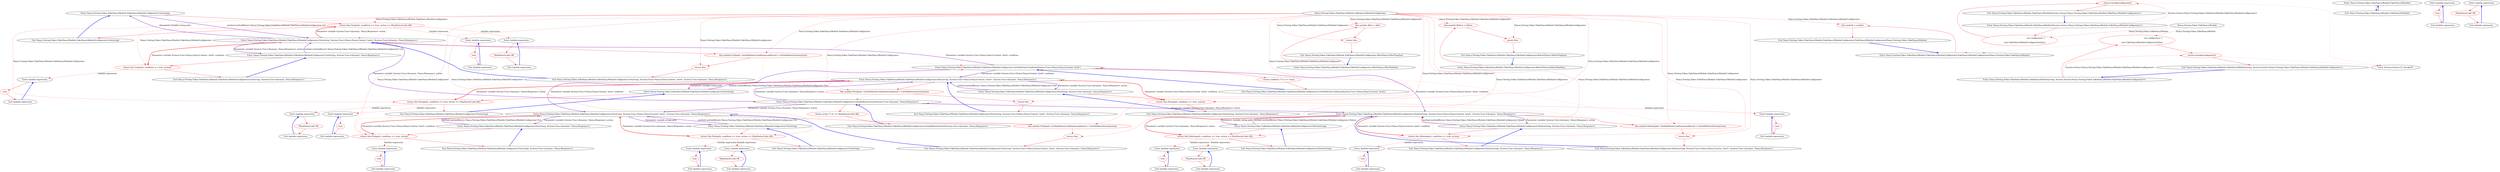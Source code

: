 digraph  {
m0_43 [label="Entry Nancy.Testing.Fakes.FakeNancyModule.FakeNancyModuleConfigurator.Get(string)", span="124-124", cluster="Nancy.Testing.Fakes.FakeNancyModule.FakeNancyModuleConfigurator.Get(string)", file="FakeNancyModule.cs"];
m0_44 [label="return this.Get(path, condition => true, action => HttpStatusCode.OK);", span="126-126", cluster="Nancy.Testing.Fakes.FakeNancyModule.FakeNancyModuleConfigurator.Get(string)", color=red, community=0, file="FakeNancyModule.cs"];
m0_45 [label="Exit Nancy.Testing.Fakes.FakeNancyModule.FakeNancyModuleConfigurator.Get(string)", span="124-124", cluster="Nancy.Testing.Fakes.FakeNancyModule.FakeNancyModuleConfigurator.Get(string)", file="FakeNancyModule.cs"];
m0_41 [label="Entry Nancy.Testing.Fakes.FakeNancyModule.FakeNancyModuleConfigurator.GetSafeRouteCondition(System.Func<Nancy.NancyContext, bool>)", span="231-231", cluster="Nancy.Testing.Fakes.FakeNancyModule.FakeNancyModuleConfigurator.GetSafeRouteCondition(System.Func<Nancy.NancyContext, bool>)", file="FakeNancyModule.cs"];
m0_105 [label="return condition ?? (x => true);", span="233-233", cluster="Nancy.Testing.Fakes.FakeNancyModule.FakeNancyModuleConfigurator.GetSafeRouteCondition(System.Func<Nancy.NancyContext, bool>)", color=red, community=0, file="FakeNancyModule.cs"];
m0_106 [label="Exit Nancy.Testing.Fakes.FakeNancyModule.FakeNancyModuleConfigurator.GetSafeRouteCondition(System.Func<Nancy.NancyContext, bool>)", span="231-231", cluster="Nancy.Testing.Fakes.FakeNancyModule.FakeNancyModuleConfigurator.GetSafeRouteCondition(System.Func<Nancy.NancyContext, bool>)", file="FakeNancyModule.cs"];
m0_65 [label="Entry Nancy.Testing.Fakes.FakeNancyModule.FakeNancyModuleConfigurator.Post(string, System.Func<Nancy.NancyContext, bool>, System.Func<dynamic, Nancy.Response>)", span="184-184", cluster="Nancy.Testing.Fakes.FakeNancyModule.FakeNancyModuleConfigurator.Post(string, System.Func<Nancy.NancyContext, bool>, System.Func<dynamic, Nancy.Response>)", file="FakeNancyModule.cs"];
m0_78 [label="this.module.Post[path, GetSafeRouteCondition(condition)] = GetSafeRouteAction(action)", span="186-186", cluster="Nancy.Testing.Fakes.FakeNancyModule.FakeNancyModuleConfigurator.Post(string, System.Func<Nancy.NancyContext, bool>, System.Func<dynamic, Nancy.Response>)", color=red, community=0, file="FakeNancyModule.cs"];
m0_79 [label="return this;", span="187-187", cluster="Nancy.Testing.Fakes.FakeNancyModule.FakeNancyModuleConfigurator.Post(string, System.Func<Nancy.NancyContext, bool>, System.Func<dynamic, Nancy.Response>)", color=red, community=0, file="FakeNancyModule.cs"];
m0_80 [label="Exit Nancy.Testing.Fakes.FakeNancyModule.FakeNancyModuleConfigurator.Post(string, System.Func<Nancy.NancyContext, bool>, System.Func<dynamic, Nancy.Response>)", span="184-184", cluster="Nancy.Testing.Fakes.FakeNancyModule.FakeNancyModuleConfigurator.Post(string, System.Func<Nancy.NancyContext, bool>, System.Func<dynamic, Nancy.Response>)", file="FakeNancyModule.cs"];
m0_22 [label="Entry Nancy.Testing.Fakes.FakeNancyModule.FakeNancyModuleConfigurator.Delete(string)", span="88-88", cluster="Nancy.Testing.Fakes.FakeNancyModule.FakeNancyModuleConfigurator.Delete(string)", file="FakeNancyModule.cs"];
m0_23 [label="return this.Delete(path, condition => true, action => HttpStatusCode.OK);", span="90-90", cluster="Nancy.Testing.Fakes.FakeNancyModule.FakeNancyModuleConfigurator.Delete(string)", color=red, community=0, file="FakeNancyModule.cs"];
m0_24 [label="Exit Nancy.Testing.Fakes.FakeNancyModule.FakeNancyModuleConfigurator.Delete(string)", span="88-88", cluster="Nancy.Testing.Fakes.FakeNancyModule.FakeNancyModuleConfigurator.Delete(string)", file="FakeNancyModule.cs"];
m0_53 [label="Entry Nancy.Testing.Fakes.FakeNancyModule.FakeNancyModuleConfigurator.Get(string, System.Func<dynamic, Nancy.Response>)", span="136-136", cluster="Nancy.Testing.Fakes.FakeNancyModule.FakeNancyModuleConfigurator.Get(string, System.Func<dynamic, Nancy.Response>)", file="FakeNancyModule.cs"];
m0_54 [label="return this.Get(path, condition => true, action);", span="138-138", cluster="Nancy.Testing.Fakes.FakeNancyModule.FakeNancyModuleConfigurator.Get(string, System.Func<dynamic, Nancy.Response>)", color=red, community=0, file="FakeNancyModule.cs"];
m0_55 [label="Exit Nancy.Testing.Fakes.FakeNancyModule.FakeNancyModuleConfigurator.Get(string, System.Func<dynamic, Nancy.Response>)", span="136-136", cluster="Nancy.Testing.Fakes.FakeNancyModule.FakeNancyModuleConfigurator.Get(string, System.Func<dynamic, Nancy.Response>)", file="FakeNancyModule.cs"];
m0_0 [label="Entry Nancy.Testing.Fakes.FakeNancyModule.FakeNancyModule()", span="12-12", cluster="Nancy.Testing.Fakes.FakeNancyModule.FakeNancyModule()", file="FakeNancyModule.cs"];
m0_1 [label="Exit Nancy.Testing.Fakes.FakeNancyModule.FakeNancyModule()", span="12-12", cluster="Nancy.Testing.Fakes.FakeNancyModule.FakeNancyModule()", file="FakeNancyModule.cs"];
m0_7 [label="Entry System.Action<T>.Invoke(T)", span="0-0", cluster="System.Action<T>.Invoke(T)", file="FakeNancyModule.cs"];
m0_42 [label="Entry Nancy.Testing.Fakes.FakeNancyModule.FakeNancyModuleConfigurator.GetSafeRouteAction(System.Func<dynamic, Nancy.Response>)", span="226-226", cluster="Nancy.Testing.Fakes.FakeNancyModule.FakeNancyModuleConfigurator.GetSafeRouteAction(System.Func<dynamic, Nancy.Response>)", file="FakeNancyModule.cs"];
m0_100 [label="return action ?? (x => HttpStatusCode.OK);", span="228-228", cluster="Nancy.Testing.Fakes.FakeNancyModule.FakeNancyModuleConfigurator.GetSafeRouteAction(System.Func<dynamic, Nancy.Response>)", color=red, community=0, file="FakeNancyModule.cs"];
m0_101 [label="Exit Nancy.Testing.Fakes.FakeNancyModule.FakeNancyModuleConfigurator.GetSafeRouteAction(System.Func<dynamic, Nancy.Response>)", span="226-226", cluster="Nancy.Testing.Fakes.FakeNancyModule.FakeNancyModuleConfigurator.GetSafeRouteAction(System.Func<dynamic, Nancy.Response>)", file="FakeNancyModule.cs"];
m0_72 [label="Entry Nancy.Testing.Fakes.FakeNancyModule.FakeNancyModuleConfigurator.Post(string, System.Func<dynamic, Nancy.Response>)", span="172-172", cluster="Nancy.Testing.Fakes.FakeNancyModule.FakeNancyModuleConfigurator.Post(string, System.Func<dynamic, Nancy.Response>)", file="FakeNancyModule.cs"];
m0_73 [label="return this.Post(path, condition => true, action);", span="174-174", cluster="Nancy.Testing.Fakes.FakeNancyModule.FakeNancyModuleConfigurator.Post(string, System.Func<dynamic, Nancy.Response>)", color=red, community=0, file="FakeNancyModule.cs"];
m0_74 [label="Exit Nancy.Testing.Fakes.FakeNancyModule.FakeNancyModuleConfigurator.Post(string, System.Func<dynamic, Nancy.Response>)", span="172-172", cluster="Nancy.Testing.Fakes.FakeNancyModule.FakeNancyModuleConfigurator.Post(string, System.Func<dynamic, Nancy.Response>)", file="FakeNancyModule.cs"];
m0_8 [label="Entry Nancy.Testing.Fakes.FakeNancyModule.FakeNancyModule(string, System.Action<Nancy.Testing.Fakes.FakeNancyModule.FakeNancyModuleConfigurator>)", span="33-33", cluster="Nancy.Testing.Fakes.FakeNancyModule.FakeNancyModule(string, System.Action<Nancy.Testing.Fakes.FakeNancyModule.FakeNancyModuleConfigurator>)", file="FakeNancyModule.cs"];
m0_9 [label="var configurator =\r\n                new FakeNancyModuleConfigurator(this)", span="36-37", cluster="Nancy.Testing.Fakes.FakeNancyModule.FakeNancyModule(string, System.Action<Nancy.Testing.Fakes.FakeNancyModule.FakeNancyModuleConfigurator>)", color=red, community=1, file="FakeNancyModule.cs"];
m0_10 [label="closure.Invoke(configurator)", span="39-39", cluster="Nancy.Testing.Fakes.FakeNancyModule.FakeNancyModule(string, System.Action<Nancy.Testing.Fakes.FakeNancyModule.FakeNancyModuleConfigurator>)", color=red, community=0, file="FakeNancyModule.cs"];
m0_11 [label="Exit Nancy.Testing.Fakes.FakeNancyModule.FakeNancyModule(string, System.Action<Nancy.Testing.Fakes.FakeNancyModule.FakeNancyModuleConfigurator>)", span="33-33", cluster="Nancy.Testing.Fakes.FakeNancyModule.FakeNancyModule(string, System.Action<Nancy.Testing.Fakes.FakeNancyModule.FakeNancyModuleConfigurator>)", file="FakeNancyModule.cs"];
m0_91 [label="Entry Nancy.Testing.Fakes.FakeNancyModule.FakeNancyModuleConfigurator.Put(string, System.Func<dynamic, Nancy.Response>)", span="208-208", cluster="Nancy.Testing.Fakes.FakeNancyModule.FakeNancyModuleConfigurator.Put(string, System.Func<dynamic, Nancy.Response>)", file="FakeNancyModule.cs"];
m0_92 [label="return this.Put(path, condition => true, action);", span="210-210", cluster="Nancy.Testing.Fakes.FakeNancyModule.FakeNancyModuleConfigurator.Put(string, System.Func<dynamic, Nancy.Response>)", color=red, community=0, file="FakeNancyModule.cs"];
m0_93 [label="Exit Nancy.Testing.Fakes.FakeNancyModule.FakeNancyModuleConfigurator.Put(string, System.Func<dynamic, Nancy.Response>)", span="208-208", cluster="Nancy.Testing.Fakes.FakeNancyModule.FakeNancyModuleConfigurator.Put(string, System.Func<dynamic, Nancy.Response>)", file="FakeNancyModule.cs"];
m0_6 [label="Entry Nancy.Testing.Fakes.FakeNancyModule.FakeNancyModuleConfigurator.FakeNancyModuleConfigurator(Nancy.Testing.Fakes.FakeNancyModule)", span="53-53", cluster="Nancy.Testing.Fakes.FakeNancyModule.FakeNancyModuleConfigurator.FakeNancyModuleConfigurator(Nancy.Testing.Fakes.FakeNancyModule)", file="FakeNancyModule.cs"];
m0_12 [label="this.module = module", span="55-55", cluster="Nancy.Testing.Fakes.FakeNancyModule.FakeNancyModuleConfigurator.FakeNancyModuleConfigurator(Nancy.Testing.Fakes.FakeNancyModule)", color=red, community=0, file="FakeNancyModule.cs"];
m0_13 [label="Exit Nancy.Testing.Fakes.FakeNancyModule.FakeNancyModuleConfigurator.FakeNancyModuleConfigurator(Nancy.Testing.Fakes.FakeNancyModule)", span="53-53", cluster="Nancy.Testing.Fakes.FakeNancyModule.FakeNancyModuleConfigurator.FakeNancyModuleConfigurator(Nancy.Testing.Fakes.FakeNancyModule)", file="FakeNancyModule.cs"];
m0_14 [label="Entry Nancy.Testing.Fakes.FakeNancyModule.FakeNancyModuleConfigurator.After(Nancy.AfterPipeline)", span="63-63", cluster="Nancy.Testing.Fakes.FakeNancyModule.FakeNancyModuleConfigurator.After(Nancy.AfterPipeline)", file="FakeNancyModule.cs"];
m0_15 [label="this.module.After = after", span="65-65", cluster="Nancy.Testing.Fakes.FakeNancyModule.FakeNancyModuleConfigurator.After(Nancy.AfterPipeline)", color=red, community=0, file="FakeNancyModule.cs"];
m0_16 [label="return this;", span="67-67", cluster="Nancy.Testing.Fakes.FakeNancyModule.FakeNancyModuleConfigurator.After(Nancy.AfterPipeline)", color=red, community=0, file="FakeNancyModule.cs"];
m0_17 [label="Exit Nancy.Testing.Fakes.FakeNancyModule.FakeNancyModuleConfigurator.After(Nancy.AfterPipeline)", span="63-63", cluster="Nancy.Testing.Fakes.FakeNancyModule.FakeNancyModuleConfigurator.After(Nancy.AfterPipeline)", file="FakeNancyModule.cs"];
m0_107 [label="Entry lambda expression", span="233-233", cluster="lambda expression", file="FakeNancyModule.cs"];
m0_26 [label="Entry lambda expression", span="90-90", cluster="lambda expression", file="FakeNancyModule.cs"];
m0_29 [label="Entry lambda expression", span="90-90", cluster="lambda expression", file="FakeNancyModule.cs"];
m0_27 [label=true, span="90-90", cluster="lambda expression", color=red, community=0, file="FakeNancyModule.cs"];
m0_28 [label="Exit lambda expression", span="90-90", cluster="lambda expression", file="FakeNancyModule.cs"];
m0_30 [label="HttpStatusCode.OK", span="90-90", cluster="lambda expression", color=red, community=0, file="FakeNancyModule.cs"];
m0_31 [label="Exit lambda expression", span="90-90", cluster="lambda expression", file="FakeNancyModule.cs"];
m0_35 [label="Entry lambda expression", span="102-102", cluster="lambda expression", file="FakeNancyModule.cs"];
m0_36 [label=true, span="102-102", cluster="lambda expression", color=red, community=0, file="FakeNancyModule.cs"];
m0_37 [label="Exit lambda expression", span="102-102", cluster="lambda expression", file="FakeNancyModule.cs"];
m0_47 [label="Entry lambda expression", span="126-126", cluster="lambda expression", file="FakeNancyModule.cs"];
m0_50 [label="Entry lambda expression", span="126-126", cluster="lambda expression", file="FakeNancyModule.cs"];
m0_48 [label=true, span="126-126", cluster="lambda expression", color=red, community=0, file="FakeNancyModule.cs"];
m0_49 [label="Exit lambda expression", span="126-126", cluster="lambda expression", file="FakeNancyModule.cs"];
m0_51 [label="HttpStatusCode.OK", span="126-126", cluster="lambda expression", color=red, community=0, file="FakeNancyModule.cs"];
m0_52 [label="Exit lambda expression", span="126-126", cluster="lambda expression", file="FakeNancyModule.cs"];
m0_56 [label="Entry lambda expression", span="138-138", cluster="lambda expression", file="FakeNancyModule.cs"];
m0_57 [label=true, span="138-138", cluster="lambda expression", color=red, community=0, file="FakeNancyModule.cs"];
m0_58 [label="Exit lambda expression", span="138-138", cluster="lambda expression", file="FakeNancyModule.cs"];
m0_66 [label="Entry lambda expression", span="162-162", cluster="lambda expression", file="FakeNancyModule.cs"];
m0_69 [label="Entry lambda expression", span="162-162", cluster="lambda expression", file="FakeNancyModule.cs"];
m0_67 [label=true, span="162-162", cluster="lambda expression", color=red, community=0, file="FakeNancyModule.cs"];
m0_68 [label="Exit lambda expression", span="162-162", cluster="lambda expression", file="FakeNancyModule.cs"];
m0_70 [label="HttpStatusCode.OK", span="162-162", cluster="lambda expression", color=red, community=0, file="FakeNancyModule.cs"];
m0_71 [label="Exit lambda expression", span="162-162", cluster="lambda expression", file="FakeNancyModule.cs"];
m0_75 [label="Entry lambda expression", span="174-174", cluster="lambda expression", file="FakeNancyModule.cs"];
m0_76 [label=true, span="174-174", cluster="lambda expression", color=red, community=0, file="FakeNancyModule.cs"];
m0_77 [label="Exit lambda expression", span="174-174", cluster="lambda expression", file="FakeNancyModule.cs"];
m0_85 [label="Entry lambda expression", span="198-198", cluster="lambda expression", file="FakeNancyModule.cs"];
m0_88 [label="Entry lambda expression", span="198-198", cluster="lambda expression", file="FakeNancyModule.cs"];
m0_86 [label=true, span="198-198", cluster="lambda expression", color=red, community=0, file="FakeNancyModule.cs"];
m0_87 [label="Exit lambda expression", span="198-198", cluster="lambda expression", file="FakeNancyModule.cs"];
m0_89 [label="HttpStatusCode.OK", span="198-198", cluster="lambda expression", color=red, community=0, file="FakeNancyModule.cs"];
m0_90 [label="Exit lambda expression", span="198-198", cluster="lambda expression", file="FakeNancyModule.cs"];
m0_94 [label="Entry lambda expression", span="210-210", cluster="lambda expression", file="FakeNancyModule.cs"];
m0_95 [label=true, span="210-210", cluster="lambda expression", color=red, community=0, file="FakeNancyModule.cs"];
m0_96 [label="Exit lambda expression", span="210-210", cluster="lambda expression", file="FakeNancyModule.cs"];
m0_102 [label="Entry lambda expression", span="228-228", cluster="lambda expression", file="FakeNancyModule.cs"];
m0_103 [label="HttpStatusCode.OK", span="228-228", cluster="lambda expression", color=red, community=0, file="FakeNancyModule.cs"];
m0_104 [label="Exit lambda expression", span="228-228", cluster="lambda expression", file="FakeNancyModule.cs"];
m0_108 [label=true, span="233-233", cluster="lambda expression", color=red, community=0, file="FakeNancyModule.cs"];
m0_109 [label="Exit lambda expression", span="233-233", cluster="lambda expression", file="FakeNancyModule.cs"];
m0_2 [label="Entry Nancy.Testing.Fakes.FakeNancyModule.FakeNancyModule(System.Action<Nancy.Testing.Fakes.FakeNancyModule.FakeNancyModuleConfigurator>)", span="20-20", cluster="Nancy.Testing.Fakes.FakeNancyModule.FakeNancyModule(System.Action<Nancy.Testing.Fakes.FakeNancyModule.FakeNancyModuleConfigurator>)", file="FakeNancyModule.cs"];
m0_3 [label="var configurator =\r\n                new FakeNancyModuleConfigurator(this)", span="22-23", cluster="Nancy.Testing.Fakes.FakeNancyModule.FakeNancyModule(System.Action<Nancy.Testing.Fakes.FakeNancyModule.FakeNancyModuleConfigurator>)", color=red, community=1, file="FakeNancyModule.cs"];
m0_4 [label="closure.Invoke(configurator)", span="25-25", cluster="Nancy.Testing.Fakes.FakeNancyModule.FakeNancyModule(System.Action<Nancy.Testing.Fakes.FakeNancyModule.FakeNancyModuleConfigurator>)", color=red, community=0, file="FakeNancyModule.cs"];
m0_5 [label="Exit Nancy.Testing.Fakes.FakeNancyModule.FakeNancyModule(System.Action<Nancy.Testing.Fakes.FakeNancyModule.FakeNancyModuleConfigurator>)", span="20-20", cluster="Nancy.Testing.Fakes.FakeNancyModule.FakeNancyModule(System.Action<Nancy.Testing.Fakes.FakeNancyModule.FakeNancyModuleConfigurator>)", file="FakeNancyModule.cs"];
m0_81 [label="Entry Nancy.Testing.Fakes.FakeNancyModule.FakeNancyModuleConfigurator.Put(string)", span="196-196", cluster="Nancy.Testing.Fakes.FakeNancyModule.FakeNancyModuleConfigurator.Put(string)", file="FakeNancyModule.cs"];
m0_82 [label="return this.Put(path, condition => true, action => HttpStatusCode.OK);", span="198-198", cluster="Nancy.Testing.Fakes.FakeNancyModule.FakeNancyModuleConfigurator.Put(string)", color=red, community=0, file="FakeNancyModule.cs"];
m0_83 [label="Exit Nancy.Testing.Fakes.FakeNancyModule.FakeNancyModuleConfigurator.Put(string)", span="196-196", cluster="Nancy.Testing.Fakes.FakeNancyModule.FakeNancyModuleConfigurator.Put(string)", file="FakeNancyModule.cs"];
m0_18 [label="Entry Nancy.Testing.Fakes.FakeNancyModule.FakeNancyModuleConfigurator.Before(Nancy.BeforePipeline)", span="75-75", cluster="Nancy.Testing.Fakes.FakeNancyModule.FakeNancyModuleConfigurator.Before(Nancy.BeforePipeline)", file="FakeNancyModule.cs"];
m0_19 [label="this.module.Before = before", span="77-77", cluster="Nancy.Testing.Fakes.FakeNancyModule.FakeNancyModuleConfigurator.Before(Nancy.BeforePipeline)", color=red, community=0, file="FakeNancyModule.cs"];
m0_20 [label="return this;", span="79-79", cluster="Nancy.Testing.Fakes.FakeNancyModule.FakeNancyModuleConfigurator.Before(Nancy.BeforePipeline)", color=red, community=0, file="FakeNancyModule.cs"];
m0_21 [label="Exit Nancy.Testing.Fakes.FakeNancyModule.FakeNancyModuleConfigurator.Before(Nancy.BeforePipeline)", span="75-75", cluster="Nancy.Testing.Fakes.FakeNancyModule.FakeNancyModuleConfigurator.Before(Nancy.BeforePipeline)", file="FakeNancyModule.cs"];
m0_84 [label="Entry Nancy.Testing.Fakes.FakeNancyModule.FakeNancyModuleConfigurator.Put(string, System.Func<Nancy.NancyContext, bool>, System.Func<dynamic, Nancy.Response>)", span="220-220", cluster="Nancy.Testing.Fakes.FakeNancyModule.FakeNancyModuleConfigurator.Put(string, System.Func<Nancy.NancyContext, bool>, System.Func<dynamic, Nancy.Response>)", file="FakeNancyModule.cs"];
m0_97 [label="this.module.Post[path, GetSafeRouteCondition(condition)] = GetSafeRouteAction(action)", span="222-222", cluster="Nancy.Testing.Fakes.FakeNancyModule.FakeNancyModuleConfigurator.Put(string, System.Func<Nancy.NancyContext, bool>, System.Func<dynamic, Nancy.Response>)", color=red, community=0, file="FakeNancyModule.cs"];
m0_98 [label="return this;", span="223-223", cluster="Nancy.Testing.Fakes.FakeNancyModule.FakeNancyModuleConfigurator.Put(string, System.Func<Nancy.NancyContext, bool>, System.Func<dynamic, Nancy.Response>)", color=red, community=0, file="FakeNancyModule.cs"];
m0_99 [label="Exit Nancy.Testing.Fakes.FakeNancyModule.FakeNancyModuleConfigurator.Put(string, System.Func<Nancy.NancyContext, bool>, System.Func<dynamic, Nancy.Response>)", span="220-220", cluster="Nancy.Testing.Fakes.FakeNancyModule.FakeNancyModuleConfigurator.Put(string, System.Func<Nancy.NancyContext, bool>, System.Func<dynamic, Nancy.Response>)", file="FakeNancyModule.cs"];
m0_32 [label="Entry Nancy.Testing.Fakes.FakeNancyModule.FakeNancyModuleConfigurator.Delete(string, System.Func<dynamic, Nancy.Response>)", span="100-100", cluster="Nancy.Testing.Fakes.FakeNancyModule.FakeNancyModuleConfigurator.Delete(string, System.Func<dynamic, Nancy.Response>)", file="FakeNancyModule.cs"];
m0_33 [label="return this.Delete(path, condition => true, action);", span="102-102", cluster="Nancy.Testing.Fakes.FakeNancyModule.FakeNancyModuleConfigurator.Delete(string, System.Func<dynamic, Nancy.Response>)", color=red, community=0, file="FakeNancyModule.cs"];
m0_34 [label="Exit Nancy.Testing.Fakes.FakeNancyModule.FakeNancyModuleConfigurator.Delete(string, System.Func<dynamic, Nancy.Response>)", span="100-100", cluster="Nancy.Testing.Fakes.FakeNancyModule.FakeNancyModuleConfigurator.Delete(string, System.Func<dynamic, Nancy.Response>)", file="FakeNancyModule.cs"];
m0_46 [label="Entry Nancy.Testing.Fakes.FakeNancyModule.FakeNancyModuleConfigurator.Get(string, System.Func<Nancy.NancyContext, bool>, System.Func<dynamic, Nancy.Response>)", span="148-148", cluster="Nancy.Testing.Fakes.FakeNancyModule.FakeNancyModuleConfigurator.Get(string, System.Func<Nancy.NancyContext, bool>, System.Func<dynamic, Nancy.Response>)", file="FakeNancyModule.cs"];
m0_59 [label="this.module.Get[path, GetSafeRouteCondition(condition)] = GetSafeRouteAction(action)", span="150-150", cluster="Nancy.Testing.Fakes.FakeNancyModule.FakeNancyModuleConfigurator.Get(string, System.Func<Nancy.NancyContext, bool>, System.Func<dynamic, Nancy.Response>)", color=red, community=0, file="FakeNancyModule.cs"];
m0_60 [label="return this;", span="151-151", cluster="Nancy.Testing.Fakes.FakeNancyModule.FakeNancyModuleConfigurator.Get(string, System.Func<Nancy.NancyContext, bool>, System.Func<dynamic, Nancy.Response>)", color=red, community=0, file="FakeNancyModule.cs"];
m0_61 [label="Exit Nancy.Testing.Fakes.FakeNancyModule.FakeNancyModuleConfigurator.Get(string, System.Func<Nancy.NancyContext, bool>, System.Func<dynamic, Nancy.Response>)", span="148-148", cluster="Nancy.Testing.Fakes.FakeNancyModule.FakeNancyModuleConfigurator.Get(string, System.Func<Nancy.NancyContext, bool>, System.Func<dynamic, Nancy.Response>)", file="FakeNancyModule.cs"];
m0_62 [label="Entry Nancy.Testing.Fakes.FakeNancyModule.FakeNancyModuleConfigurator.Post(string)", span="160-160", cluster="Nancy.Testing.Fakes.FakeNancyModule.FakeNancyModuleConfigurator.Post(string)", file="FakeNancyModule.cs"];
m0_63 [label="return this.Post(path, condition => true, action => HttpStatusCode.OK);", span="162-162", cluster="Nancy.Testing.Fakes.FakeNancyModule.FakeNancyModuleConfigurator.Post(string)", color=red, community=0, file="FakeNancyModule.cs"];
m0_64 [label="Exit Nancy.Testing.Fakes.FakeNancyModule.FakeNancyModuleConfigurator.Post(string)", span="160-160", cluster="Nancy.Testing.Fakes.FakeNancyModule.FakeNancyModuleConfigurator.Post(string)", file="FakeNancyModule.cs"];
m0_25 [label="Entry Nancy.Testing.Fakes.FakeNancyModule.FakeNancyModuleConfigurator.Delete(string, System.Func<Nancy.NancyContext, bool>, System.Func<dynamic, Nancy.Response>)", span="112-112", cluster="Nancy.Testing.Fakes.FakeNancyModule.FakeNancyModuleConfigurator.Delete(string, System.Func<Nancy.NancyContext, bool>, System.Func<dynamic, Nancy.Response>)", file="FakeNancyModule.cs"];
m0_38 [label="this.module.Delete[path, GetSafeRouteCondition(condition)] = GetSafeRouteAction(action)", span="114-114", cluster="Nancy.Testing.Fakes.FakeNancyModule.FakeNancyModuleConfigurator.Delete(string, System.Func<Nancy.NancyContext, bool>, System.Func<dynamic, Nancy.Response>)", color=red, community=0, file="FakeNancyModule.cs"];
m0_39 [label="return this;", span="115-115", cluster="Nancy.Testing.Fakes.FakeNancyModule.FakeNancyModuleConfigurator.Delete(string, System.Func<Nancy.NancyContext, bool>, System.Func<dynamic, Nancy.Response>)", color=red, community=0, file="FakeNancyModule.cs"];
m0_40 [label="Exit Nancy.Testing.Fakes.FakeNancyModule.FakeNancyModuleConfigurator.Delete(string, System.Func<Nancy.NancyContext, bool>, System.Func<dynamic, Nancy.Response>)", span="112-112", cluster="Nancy.Testing.Fakes.FakeNancyModule.FakeNancyModuleConfigurator.Delete(string, System.Func<Nancy.NancyContext, bool>, System.Func<dynamic, Nancy.Response>)", file="FakeNancyModule.cs"];
m0_110 [label="Nancy.Testing.Fakes.FakeNancyModule", span="", file="FakeNancyModule.cs"];
m0_111 [label="Nancy.Testing.Fakes.FakeNancyModule.FakeNancyModuleConfigurator", span="", file="FakeNancyModule.cs"];
m0_43 -> m0_44  [key=0, style=solid, color=red];
m0_43 -> m0_46  [key=3, color=darkorchid, style=bold, label="method methodReturn Nancy.Testing.Fakes.FakeNancyModule.FakeNancyModuleConfigurator Get"];
m0_44 -> m0_45  [key=0, style=solid, color=red];
m0_44 -> m0_46  [key=2, style=dotted, color=red];
m0_44 -> m0_47  [key=1, style=dashed, color=red, label="lambda expression"];
m0_44 -> m0_50  [key=1, style=dashed, color=red, label="lambda expression"];
m0_45 -> m0_43  [key=0, style=bold, color=blue];
m0_41 -> m0_105  [key=0, style=solid, color=red];
m0_41 -> m0_25  [key=3, color=darkorchid, style=bold, label="Parameter variable System.Func<Nancy.NancyContext, bool> condition"];
m0_41 -> m0_46  [key=3, color=darkorchid, style=bold, label="Parameter variable System.Func<Nancy.NancyContext, bool> condition"];
m0_41 -> m0_65  [key=3, color=darkorchid, style=bold, label="Parameter variable System.Func<Nancy.NancyContext, bool> condition"];
m0_41 -> m0_84  [key=3, color=darkorchid, style=bold, label="Parameter variable System.Func<Nancy.NancyContext, bool> condition"];
m0_105 -> m0_106  [key=0, style=solid, color=red];
m0_106 -> m0_41  [key=0, style=bold, color=blue];
m0_65 -> m0_78  [key=0, style=solid, color=red];
m0_65 -> m0_62  [key=3, color=darkorchid, style=bold, label="Parameter variable string path"];
m0_65 -> m0_72  [key=3, color=darkorchid, style=bold, label="Parameter variable System.Func<dynamic, Nancy.Response> action"];
m0_65 -> m0_63  [key=3, color=red, style=bold, label="Parameter variable System.Func<dynamic, Nancy.Response> action"];
m0_65 -> m0_73  [key=3, color=red, style=bold, label="Parameter variable System.Func<Nancy.NancyContext, bool> condition"];
m0_78 -> m0_79  [key=0, style=solid, color=red];
m0_78 -> m0_41  [key=2, style=dotted, color=red];
m0_78 -> m0_42  [key=2, style=dotted, color=red];
m0_79 -> m0_80  [key=0, style=solid, color=red];
m0_80 -> m0_65  [key=0, style=bold, color=blue];
m0_22 -> m0_23  [key=0, style=solid, color=red];
m0_22 -> m0_25  [key=3, color=darkorchid, style=bold, label="method methodReturn Nancy.Testing.Fakes.FakeNancyModule.FakeNancyModuleConfigurator Delete"];
m0_23 -> m0_24  [key=0, style=solid, color=red];
m0_23 -> m0_25  [key=2, style=dotted, color=red];
m0_23 -> m0_26  [key=1, style=dashed, color=red, label="lambda expression"];
m0_23 -> m0_29  [key=1, style=dashed, color=red, label="lambda expression"];
m0_24 -> m0_22  [key=0, style=bold, color=blue];
m0_53 -> m0_54  [key=0, style=solid, color=red];
m0_53 -> m0_46  [key=3, color=darkorchid, style=bold, label="method methodReturn Nancy.Testing.Fakes.FakeNancyModule.FakeNancyModuleConfigurator Get"];
m0_54 -> m0_55  [key=0, style=solid, color=red];
m0_54 -> m0_46  [key=2, style=dotted, color=red];
m0_54 -> m0_56  [key=1, style=dashed, color=red, label="lambda expression"];
m0_55 -> m0_53  [key=0, style=bold, color=blue];
m0_0 -> m0_1  [key=0, style=solid];
m0_1 -> m0_0  [key=0, style=bold, color=blue];
m0_42 -> m0_100  [key=0, style=solid, color=red];
m0_42 -> m0_25  [key=3, color=darkorchid, style=bold, label="Parameter variable System.Func<dynamic, Nancy.Response> action"];
m0_42 -> m0_46  [key=3, color=darkorchid, style=bold, label="Parameter variable System.Func<dynamic, Nancy.Response> action"];
m0_42 -> m0_65  [key=3, color=darkorchid, style=bold, label="Parameter variable System.Func<dynamic, Nancy.Response> action"];
m0_42 -> m0_84  [key=3, color=darkorchid, style=bold, label="Parameter variable System.Func<dynamic, Nancy.Response> action"];
m0_100 -> m0_101  [key=0, style=solid, color=red];
m0_101 -> m0_42  [key=0, style=bold, color=blue];
m0_72 -> m0_73  [key=0, style=solid, color=red];
m0_72 -> m0_65  [key=3, color=darkorchid, style=bold, label="method methodReturn Nancy.Testing.Fakes.FakeNancyModule.FakeNancyModuleConfigurator Post"];
m0_73 -> m0_74  [key=0, style=solid, color=red];
m0_73 -> m0_65  [key=2, style=dotted, color=red];
m0_73 -> m0_75  [key=1, style=dashed, color=red, label="lambda expression"];
m0_74 -> m0_72  [key=0, style=bold, color=blue];
m0_8 -> m0_9  [key=0, style=solid, color=red];
m0_8 -> m0_10  [key=1, style=dashed, color=red, label="System.Action<Nancy.Testing.Fakes.FakeNancyModule.FakeNancyModuleConfigurator>"];
m0_9 -> m0_10  [key=0, style=solid, color=red];
m0_9 -> m0_6  [key=2, style=dotted, color=red];
m0_10 -> m0_11  [key=0, style=solid, color=red];
m0_10 -> m0_7  [key=2, style=dotted, color=red];
m0_11 -> m0_8  [key=0, style=bold, color=blue];
m0_91 -> m0_92  [key=0, style=solid, color=red];
m0_91 -> m0_84  [key=3, color=darkorchid, style=bold, label="method methodReturn Nancy.Testing.Fakes.FakeNancyModule.FakeNancyModuleConfigurator Put"];
m0_92 -> m0_93  [key=0, style=solid, color=red];
m0_92 -> m0_84  [key=2, style=dotted, color=red];
m0_92 -> m0_94  [key=1, style=dashed, color=red, label="lambda expression"];
m0_93 -> m0_91  [key=0, style=bold, color=blue];
m0_6 -> m0_12  [key=0, style=solid, color=red];
m0_12 -> m0_13  [key=0, style=solid, color=red];
m0_13 -> m0_6  [key=0, style=bold, color=blue];
m0_14 -> m0_15  [key=0, style=solid, color=red];
m0_15 -> m0_16  [key=0, style=solid, color=red];
m0_16 -> m0_17  [key=0, style=solid, color=red];
m0_17 -> m0_14  [key=0, style=bold, color=blue];
m0_107 -> m0_108  [key=0, style=solid, color=red];
m0_26 -> m0_27  [key=0, style=solid, color=red];
m0_29 -> m0_30  [key=0, style=solid, color=red];
m0_27 -> m0_28  [key=0, style=solid, color=red];
m0_28 -> m0_26  [key=0, style=bold, color=blue];
m0_30 -> m0_31  [key=0, style=solid, color=red];
m0_31 -> m0_29  [key=0, style=bold, color=blue];
m0_35 -> m0_36  [key=0, style=solid, color=red];
m0_36 -> m0_37  [key=0, style=solid, color=red];
m0_37 -> m0_35  [key=0, style=bold, color=blue];
m0_47 -> m0_48  [key=0, style=solid, color=red];
m0_50 -> m0_51  [key=0, style=solid, color=red];
m0_48 -> m0_49  [key=0, style=solid, color=red];
m0_49 -> m0_47  [key=0, style=bold, color=blue];
m0_51 -> m0_52  [key=0, style=solid, color=red];
m0_52 -> m0_50  [key=0, style=bold, color=blue];
m0_56 -> m0_57  [key=0, style=solid, color=red];
m0_57 -> m0_58  [key=0, style=solid, color=red];
m0_58 -> m0_56  [key=0, style=bold, color=blue];
m0_66 -> m0_67  [key=0, style=solid, color=red];
m0_69 -> m0_70  [key=0, style=solid, color=red];
m0_67 -> m0_68  [key=0, style=solid, color=red];
m0_68 -> m0_66  [key=0, style=bold, color=blue];
m0_70 -> m0_71  [key=0, style=solid, color=red];
m0_71 -> m0_69  [key=0, style=bold, color=blue];
m0_75 -> m0_76  [key=0, style=solid, color=red];
m0_76 -> m0_77  [key=0, style=solid, color=red];
m0_77 -> m0_75  [key=0, style=bold, color=blue];
m0_85 -> m0_86  [key=0, style=solid, color=red];
m0_88 -> m0_89  [key=0, style=solid, color=red];
m0_86 -> m0_87  [key=0, style=solid, color=red];
m0_87 -> m0_85  [key=0, style=bold, color=blue];
m0_89 -> m0_90  [key=0, style=solid, color=red];
m0_90 -> m0_88  [key=0, style=bold, color=blue];
m0_94 -> m0_95  [key=0, style=solid, color=red];
m0_95 -> m0_96  [key=0, style=solid, color=red];
m0_96 -> m0_94  [key=0, style=bold, color=blue];
m0_102 -> m0_103  [key=0, style=solid, color=red];
m0_103 -> m0_104  [key=0, style=solid, color=red];
m0_104 -> m0_102  [key=0, style=bold, color=blue];
m0_108 -> m0_109  [key=0, style=solid, color=red];
m0_109 -> m0_107  [key=0, style=bold, color=blue];
m0_2 -> m0_3  [key=0, style=solid, color=red];
m0_2 -> m0_4  [key=1, style=dashed, color=red, label="System.Action<Nancy.Testing.Fakes.FakeNancyModule.FakeNancyModuleConfigurator>"];
m0_3 -> m0_4  [key=0, style=solid, color=red];
m0_3 -> m0_6  [key=2, style=dotted, color=red];
m0_4 -> m0_5  [key=0, style=solid, color=red];
m0_4 -> m0_7  [key=2, style=dotted, color=red];
m0_5 -> m0_2  [key=0, style=bold, color=blue];
m0_81 -> m0_82  [key=0, style=solid, color=red];
m0_81 -> m0_84  [key=3, color=darkorchid, style=bold, label="method methodReturn Nancy.Testing.Fakes.FakeNancyModule.FakeNancyModuleConfigurator Put"];
m0_82 -> m0_83  [key=0, style=solid, color=red];
m0_82 -> m0_84  [key=2, style=dotted, color=red];
m0_82 -> m0_85  [key=1, style=dashed, color=red, label="lambda expression"];
m0_82 -> m0_88  [key=1, style=dashed, color=red, label="lambda expression"];
m0_83 -> m0_81  [key=0, style=bold, color=blue];
m0_18 -> m0_19  [key=0, style=solid, color=red];
m0_19 -> m0_20  [key=0, style=solid, color=red];
m0_20 -> m0_21  [key=0, style=solid, color=red];
m0_21 -> m0_18  [key=0, style=bold, color=blue];
m0_84 -> m0_97  [key=0, style=solid, color=red];
m0_84 -> m0_81  [key=3, color=darkorchid, style=bold, label="Parameter variable string path"];
m0_84 -> m0_91  [key=3, color=darkorchid, style=bold, label="Parameter variable System.Func<dynamic, Nancy.Response> action"];
m0_84 -> m0_82  [key=3, color=red, style=bold, label="Parameter variable System.Func<dynamic, Nancy.Response> action"];
m0_84 -> m0_92  [key=3, color=red, style=bold, label="Parameter variable System.Func<Nancy.NancyContext, bool> condition"];
m0_97 -> m0_98  [key=0, style=solid, color=red];
m0_97 -> m0_41  [key=2, style=dotted, color=red];
m0_97 -> m0_42  [key=2, style=dotted, color=red];
m0_98 -> m0_99  [key=0, style=solid, color=red];
m0_99 -> m0_84  [key=0, style=bold, color=blue];
m0_32 -> m0_33  [key=0, style=solid, color=red];
m0_32 -> m0_25  [key=3, color=darkorchid, style=bold, label="method methodReturn Nancy.Testing.Fakes.FakeNancyModule.FakeNancyModuleConfigurator Delete"];
m0_33 -> m0_34  [key=0, style=solid, color=red];
m0_33 -> m0_25  [key=2, style=dotted, color=red];
m0_33 -> m0_35  [key=1, style=dashed, color=red, label="lambda expression"];
m0_34 -> m0_32  [key=0, style=bold, color=blue];
m0_46 -> m0_59  [key=0, style=solid, color=red];
m0_46 -> m0_43  [key=3, color=darkorchid, style=bold, label="Parameter variable string path"];
m0_46 -> m0_53  [key=3, color=darkorchid, style=bold, label="Parameter variable System.Func<dynamic, Nancy.Response> action"];
m0_46 -> m0_44  [key=3, color=red, style=bold, label="Parameter variable System.Func<dynamic, Nancy.Response> action"];
m0_46 -> m0_54  [key=3, color=red, style=bold, label="Parameter variable System.Func<Nancy.NancyContext, bool> condition"];
m0_59 -> m0_60  [key=0, style=solid, color=red];
m0_59 -> m0_41  [key=2, style=dotted, color=red];
m0_59 -> m0_42  [key=2, style=dotted, color=red];
m0_60 -> m0_61  [key=0, style=solid, color=red];
m0_61 -> m0_46  [key=0, style=bold, color=blue];
m0_62 -> m0_63  [key=0, style=solid, color=red];
m0_62 -> m0_65  [key=3, color=darkorchid, style=bold, label="method methodReturn Nancy.Testing.Fakes.FakeNancyModule.FakeNancyModuleConfigurator Post"];
m0_63 -> m0_64  [key=0, style=solid, color=red];
m0_63 -> m0_65  [key=2, style=dotted, color=red];
m0_63 -> m0_66  [key=1, style=dashed, color=red, label="lambda expression"];
m0_63 -> m0_69  [key=1, style=dashed, color=red, label="lambda expression"];
m0_64 -> m0_62  [key=0, style=bold, color=blue];
m0_25 -> m0_38  [key=0, style=solid, color=red];
m0_25 -> m0_22  [key=3, color=darkorchid, style=bold, label="Parameter variable string path"];
m0_25 -> m0_32  [key=3, color=darkorchid, style=bold, label="Parameter variable System.Func<dynamic, Nancy.Response> action"];
m0_25 -> m0_23  [key=3, color=red, style=bold, label="Parameter variable System.Func<dynamic, Nancy.Response> action"];
m0_25 -> m0_33  [key=3, color=red, style=bold, label="Parameter variable System.Func<Nancy.NancyContext, bool> condition"];
m0_38 -> m0_39  [key=0, style=solid, color=red];
m0_38 -> m0_41  [key=2, style=dotted, color=red];
m0_38 -> m0_42  [key=2, style=dotted, color=red];
m0_39 -> m0_40  [key=0, style=solid, color=red];
m0_40 -> m0_25  [key=0, style=bold, color=blue];
m0_110 -> m0_3  [key=1, style=dashed, color=red, label="Nancy.Testing.Fakes.FakeNancyModule"];
m0_110 -> m0_9  [key=1, style=dashed, color=red, label="Nancy.Testing.Fakes.FakeNancyModule"];
m0_111 -> m0_12  [key=1, style=dashed, color=red, label="Nancy.Testing.Fakes.FakeNancyModule.FakeNancyModuleConfigurator"];
m0_111 -> m0_15  [key=1, style=dashed, color=red, label="Nancy.Testing.Fakes.FakeNancyModule.FakeNancyModuleConfigurator"];
m0_111 -> m0_16  [key=1, style=dashed, color=red, label="Nancy.Testing.Fakes.FakeNancyModule.FakeNancyModuleConfigurator"];
m0_111 -> m0_19  [key=1, style=dashed, color=red, label="Nancy.Testing.Fakes.FakeNancyModule.FakeNancyModuleConfigurator"];
m0_111 -> m0_20  [key=1, style=dashed, color=red, label="Nancy.Testing.Fakes.FakeNancyModule.FakeNancyModuleConfigurator"];
m0_111 -> m0_23  [key=1, style=dashed, color=red, label="Nancy.Testing.Fakes.FakeNancyModule.FakeNancyModuleConfigurator"];
m0_111 -> m0_33  [key=1, style=dashed, color=red, label="Nancy.Testing.Fakes.FakeNancyModule.FakeNancyModuleConfigurator"];
m0_111 -> m0_38  [key=1, style=dashed, color=red, label="Nancy.Testing.Fakes.FakeNancyModule.FakeNancyModuleConfigurator"];
m0_111 -> m0_39  [key=1, style=dashed, color=red, label="Nancy.Testing.Fakes.FakeNancyModule.FakeNancyModuleConfigurator"];
m0_111 -> m0_44  [key=1, style=dashed, color=red, label="Nancy.Testing.Fakes.FakeNancyModule.FakeNancyModuleConfigurator"];
m0_111 -> m0_54  [key=1, style=dashed, color=red, label="Nancy.Testing.Fakes.FakeNancyModule.FakeNancyModuleConfigurator"];
m0_111 -> m0_59  [key=1, style=dashed, color=red, label="Nancy.Testing.Fakes.FakeNancyModule.FakeNancyModuleConfigurator"];
m0_111 -> m0_60  [key=1, style=dashed, color=red, label="Nancy.Testing.Fakes.FakeNancyModule.FakeNancyModuleConfigurator"];
m0_111 -> m0_63  [key=1, style=dashed, color=red, label="Nancy.Testing.Fakes.FakeNancyModule.FakeNancyModuleConfigurator"];
m0_111 -> m0_73  [key=1, style=dashed, color=red, label="Nancy.Testing.Fakes.FakeNancyModule.FakeNancyModuleConfigurator"];
m0_111 -> m0_78  [key=1, style=dashed, color=red, label="Nancy.Testing.Fakes.FakeNancyModule.FakeNancyModuleConfigurator"];
m0_111 -> m0_79  [key=1, style=dashed, color=red, label="Nancy.Testing.Fakes.FakeNancyModule.FakeNancyModuleConfigurator"];
m0_111 -> m0_82  [key=1, style=dashed, color=red, label="Nancy.Testing.Fakes.FakeNancyModule.FakeNancyModuleConfigurator"];
m0_111 -> m0_92  [key=1, style=dashed, color=red, label="Nancy.Testing.Fakes.FakeNancyModule.FakeNancyModuleConfigurator"];
m0_111 -> m0_97  [key=1, style=dashed, color=red, label="Nancy.Testing.Fakes.FakeNancyModule.FakeNancyModuleConfigurator"];
m0_111 -> m0_98  [key=1, style=dashed, color=red, label="Nancy.Testing.Fakes.FakeNancyModule.FakeNancyModuleConfigurator"];
}
